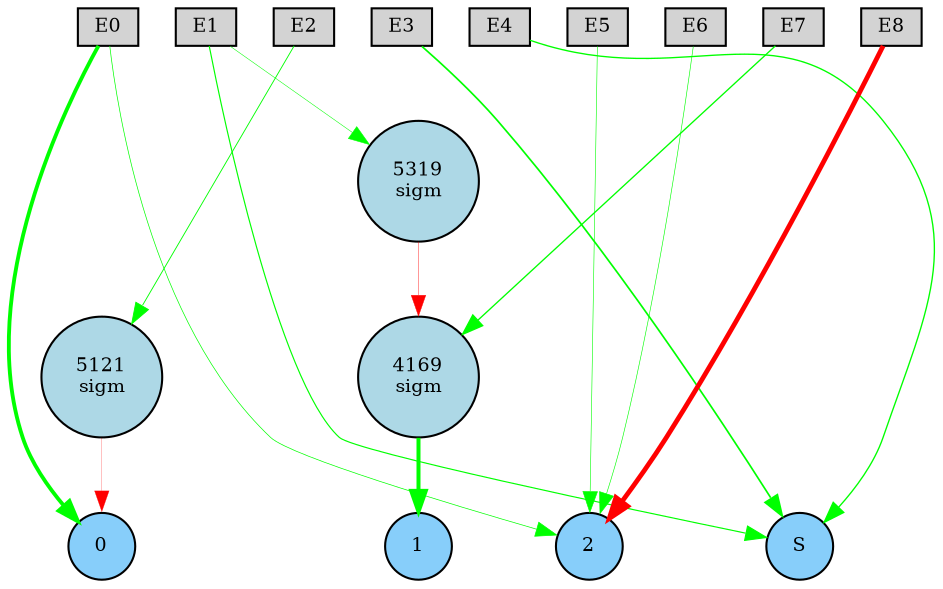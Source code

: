 digraph {
	node [fontsize=9 height=0.2 shape=circle width=0.2]
	subgraph inputs {
		node [shape=box style=filled]
		rank=source
		E0 [fillcolor=lightgray]
		E1 [fillcolor=lightgray]
		E0 -> E1 [style=invis]
		E2 [fillcolor=lightgray]
		E1 -> E2 [style=invis]
		E3 [fillcolor=lightgray]
		E2 -> E3 [style=invis]
		E4 [fillcolor=lightgray]
		E3 -> E4 [style=invis]
		E5 [fillcolor=lightgray]
		E4 -> E5 [style=invis]
		E6 [fillcolor=lightgray]
		E5 -> E6 [style=invis]
		E7 [fillcolor=lightgray]
		E6 -> E7 [style=invis]
		E8 [fillcolor=lightgray]
		E7 -> E8 [style=invis]
	}
	subgraph outputs {
		node [style=filled]
		rank=sink
		0 [fillcolor=lightskyblue fontsize=9 height=0.2 shape=circle width=0.2]
		1 [fillcolor=lightskyblue fontsize=9 height=0.2 shape=circle width=0.2]
		0 -> 1 [style=invis]
		2 [fillcolor=lightskyblue fontsize=9 height=0.2 shape=circle width=0.2]
		1 -> 2 [style=invis]
		S [fillcolor=lightskyblue fontsize=9 height=0.2 shape=circle width=0.2]
		2 -> S [style=invis]
	}
	5121 [label="5121
sigm" fillcolor=lightblue style=filled]
	4169 [label="4169
sigm" fillcolor=lightblue style=filled]
	5319 [label="5319
sigm" fillcolor=lightblue style=filled]
	E4 -> S [color=green penwidth=0.6504721477049954 style=solid]
	E0 -> 0 [color=green penwidth=1.8520438451877554 style=solid]
	E8 -> 2 [color=red penwidth=2.293121938817199 style=solid]
	E3 -> S [color=green penwidth=0.8142064461804484 style=solid]
	E7 -> 4169 [color=green penwidth=0.6437852081486825 style=solid]
	4169 -> 1 [color=green penwidth=1.9150691350687603 style=solid]
	E1 -> S [color=green penwidth=0.5563449733166567 style=solid]
	E0 -> 2 [color=green penwidth=0.337251133032021 style=solid]
	E6 -> 2 [color=green penwidth=0.2957496962988656 style=solid]
	E2 -> 5121 [color=green penwidth=0.4306863483504668 style=solid]
	5121 -> 0 [color=red penwidth=0.11712536798430613 style=solid]
	E5 -> 2 [color=green penwidth=0.28655119577312227 style=solid]
	E1 -> 5319 [color=green penwidth=0.24959974584024028 style=solid]
	5319 -> 4169 [color=red penwidth=0.19362623171598958 style=solid]
}
